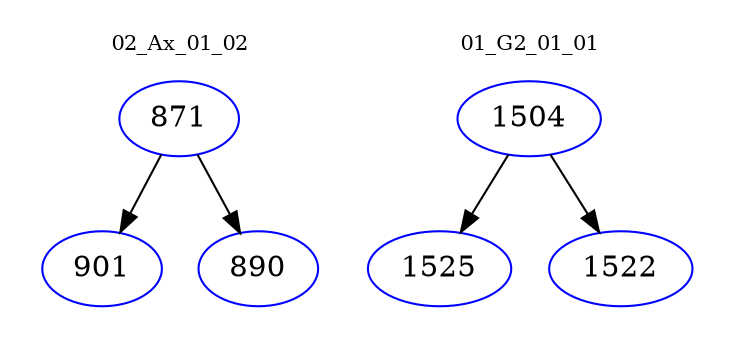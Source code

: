 digraph{
subgraph cluster_0 {
color = white
label = "02_Ax_01_02";
fontsize=10;
T0_871 [label="871", color="blue"]
T0_871 -> T0_901 [color="black"]
T0_901 [label="901", color="blue"]
T0_871 -> T0_890 [color="black"]
T0_890 [label="890", color="blue"]
}
subgraph cluster_1 {
color = white
label = "01_G2_01_01";
fontsize=10;
T1_1504 [label="1504", color="blue"]
T1_1504 -> T1_1525 [color="black"]
T1_1525 [label="1525", color="blue"]
T1_1504 -> T1_1522 [color="black"]
T1_1522 [label="1522", color="blue"]
}
}
